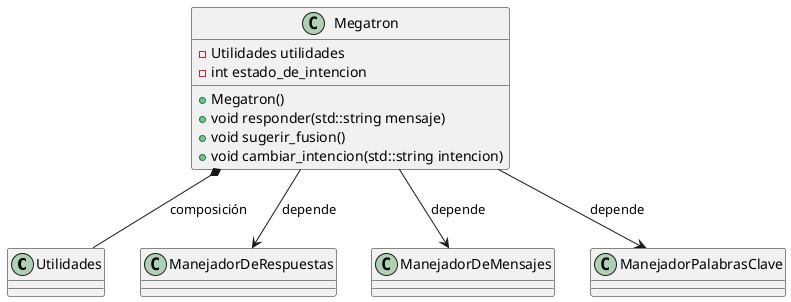 @startuml
'https://plantuml.com/class-diagram

class Utilidades
class ManejadorDeRespuestas
class ManejadorDeMensajes
class ManejadorPalabrasClave

class Megatron {
    - Utilidades utilidades
    - int estado_de_intencion

    + Megatron()
    + void responder(std::string mensaje)
    + void sugerir_fusion()
    + void cambiar_intencion(std::string intencion)
}

' Relaciones
Megatron *-- Utilidades : "composición"
Megatron --> ManejadorDeMensajes : "depende"
Megatron --> ManejadorPalabrasClave : "depende"
Megatron --> ManejadorDeRespuestas : "depende"


@enduml